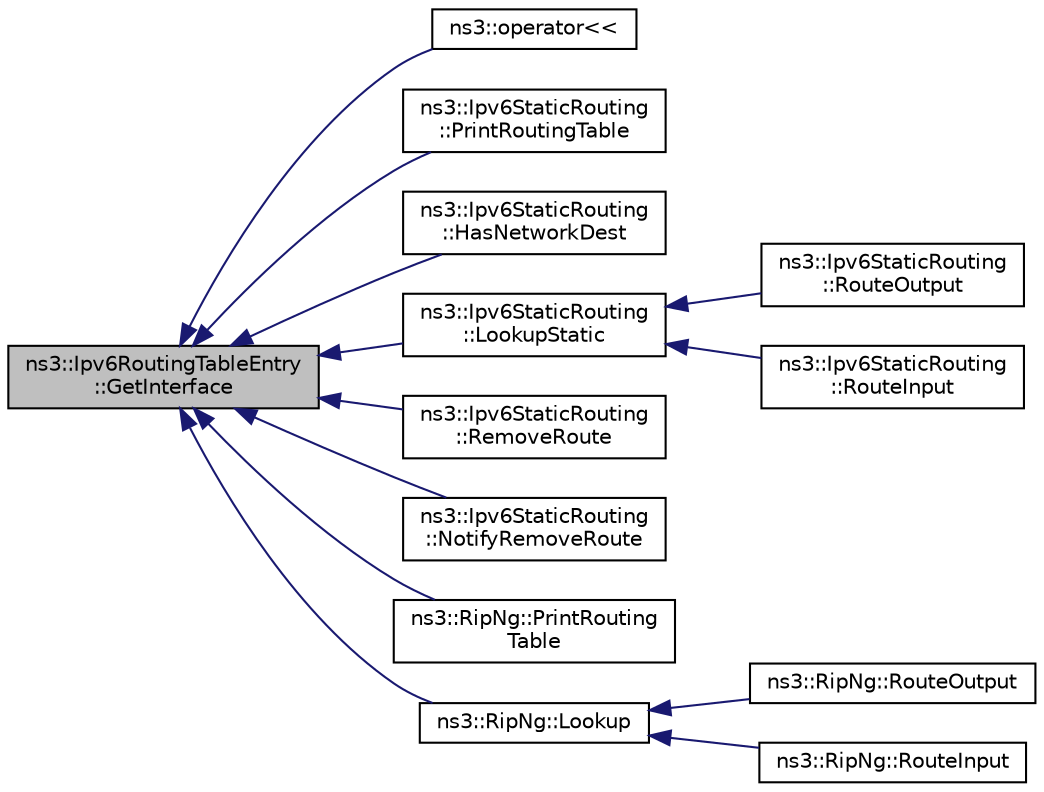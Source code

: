 digraph "ns3::Ipv6RoutingTableEntry::GetInterface"
{
  edge [fontname="Helvetica",fontsize="10",labelfontname="Helvetica",labelfontsize="10"];
  node [fontname="Helvetica",fontsize="10",shape=record];
  rankdir="LR";
  Node1 [label="ns3::Ipv6RoutingTableEntry\l::GetInterface",height=0.2,width=0.4,color="black", fillcolor="grey75", style="filled", fontcolor="black"];
  Node1 -> Node2 [dir="back",color="midnightblue",fontsize="10",style="solid"];
  Node2 [label="ns3::operator\<\<",height=0.2,width=0.4,color="black", fillcolor="white", style="filled",URL="$d7/d2e/namespacens3.html#a05b3b1fa4697bd3d0e38436243095888",tooltip="Stream insertion operator. "];
  Node1 -> Node3 [dir="back",color="midnightblue",fontsize="10",style="solid"];
  Node3 [label="ns3::Ipv6StaticRouting\l::PrintRoutingTable",height=0.2,width=0.4,color="black", fillcolor="white", style="filled",URL="$dc/df9/classns3_1_1Ipv6StaticRouting.html#a39ea5334065001c093c8165d6a282550",tooltip="Print the Routing Table entries. "];
  Node1 -> Node4 [dir="back",color="midnightblue",fontsize="10",style="solid"];
  Node4 [label="ns3::Ipv6StaticRouting\l::HasNetworkDest",height=0.2,width=0.4,color="black", fillcolor="white", style="filled",URL="$dc/df9/classns3_1_1Ipv6StaticRouting.html#a64cae9e90c2a35915bd5dae9ea84728d",tooltip="If the destination is already present in network destination list. "];
  Node1 -> Node5 [dir="back",color="midnightblue",fontsize="10",style="solid"];
  Node5 [label="ns3::Ipv6StaticRouting\l::LookupStatic",height=0.2,width=0.4,color="black", fillcolor="white", style="filled",URL="$dc/df9/classns3_1_1Ipv6StaticRouting.html#a53cafb0907cefabca6894c9d4dc6c154",tooltip="Lookup in the forwarding table for destination. "];
  Node5 -> Node6 [dir="back",color="midnightblue",fontsize="10",style="solid"];
  Node6 [label="ns3::Ipv6StaticRouting\l::RouteOutput",height=0.2,width=0.4,color="black", fillcolor="white", style="filled",URL="$dc/df9/classns3_1_1Ipv6StaticRouting.html#a494b7a870cc1af31ba11611128a067a6",tooltip="Query routing cache for an existing route, for an outbound packet. "];
  Node5 -> Node7 [dir="back",color="midnightblue",fontsize="10",style="solid"];
  Node7 [label="ns3::Ipv6StaticRouting\l::RouteInput",height=0.2,width=0.4,color="black", fillcolor="white", style="filled",URL="$dc/df9/classns3_1_1Ipv6StaticRouting.html#a33810db6250f018b4587dc34a43a80cb",tooltip="Route an input packet (to be forwarded or locally delivered) "];
  Node1 -> Node8 [dir="back",color="midnightblue",fontsize="10",style="solid"];
  Node8 [label="ns3::Ipv6StaticRouting\l::RemoveRoute",height=0.2,width=0.4,color="black", fillcolor="white", style="filled",URL="$dc/df9/classns3_1_1Ipv6StaticRouting.html#a9e1d32b4260bea10088c82bbf5906d06",tooltip="Remove a route from the routing table. "];
  Node1 -> Node9 [dir="back",color="midnightblue",fontsize="10",style="solid"];
  Node9 [label="ns3::Ipv6StaticRouting\l::NotifyRemoveRoute",height=0.2,width=0.4,color="black", fillcolor="white", style="filled",URL="$dc/df9/classns3_1_1Ipv6StaticRouting.html#aee1c676f218334e82bbbaf695aa93514",tooltip="Notify route removing. "];
  Node1 -> Node10 [dir="back",color="midnightblue",fontsize="10",style="solid"];
  Node10 [label="ns3::RipNg::PrintRouting\lTable",height=0.2,width=0.4,color="black", fillcolor="white", style="filled",URL="$da/d75/classns3_1_1RipNg.html#aec30027ca8085a46d680b98291e27480",tooltip="Print the Routing Table entries. "];
  Node1 -> Node11 [dir="back",color="midnightblue",fontsize="10",style="solid"];
  Node11 [label="ns3::RipNg::Lookup",height=0.2,width=0.4,color="black", fillcolor="white", style="filled",URL="$da/d75/classns3_1_1RipNg.html#ac008f65e3fe915230191cb1099890489",tooltip="Lookup in the forwarding table for destination. "];
  Node11 -> Node12 [dir="back",color="midnightblue",fontsize="10",style="solid"];
  Node12 [label="ns3::RipNg::RouteOutput",height=0.2,width=0.4,color="black", fillcolor="white", style="filled",URL="$da/d75/classns3_1_1RipNg.html#acc42ebebc7e1b3ccb68c7be6b2f37f95",tooltip="Query routing cache for an existing route, for an outbound packet. "];
  Node11 -> Node13 [dir="back",color="midnightblue",fontsize="10",style="solid"];
  Node13 [label="ns3::RipNg::RouteInput",height=0.2,width=0.4,color="black", fillcolor="white", style="filled",URL="$da/d75/classns3_1_1RipNg.html#ad85da69a6006cd5089e1a69e7a6be13b",tooltip="Route an input packet (to be forwarded or locally delivered) "];
}
